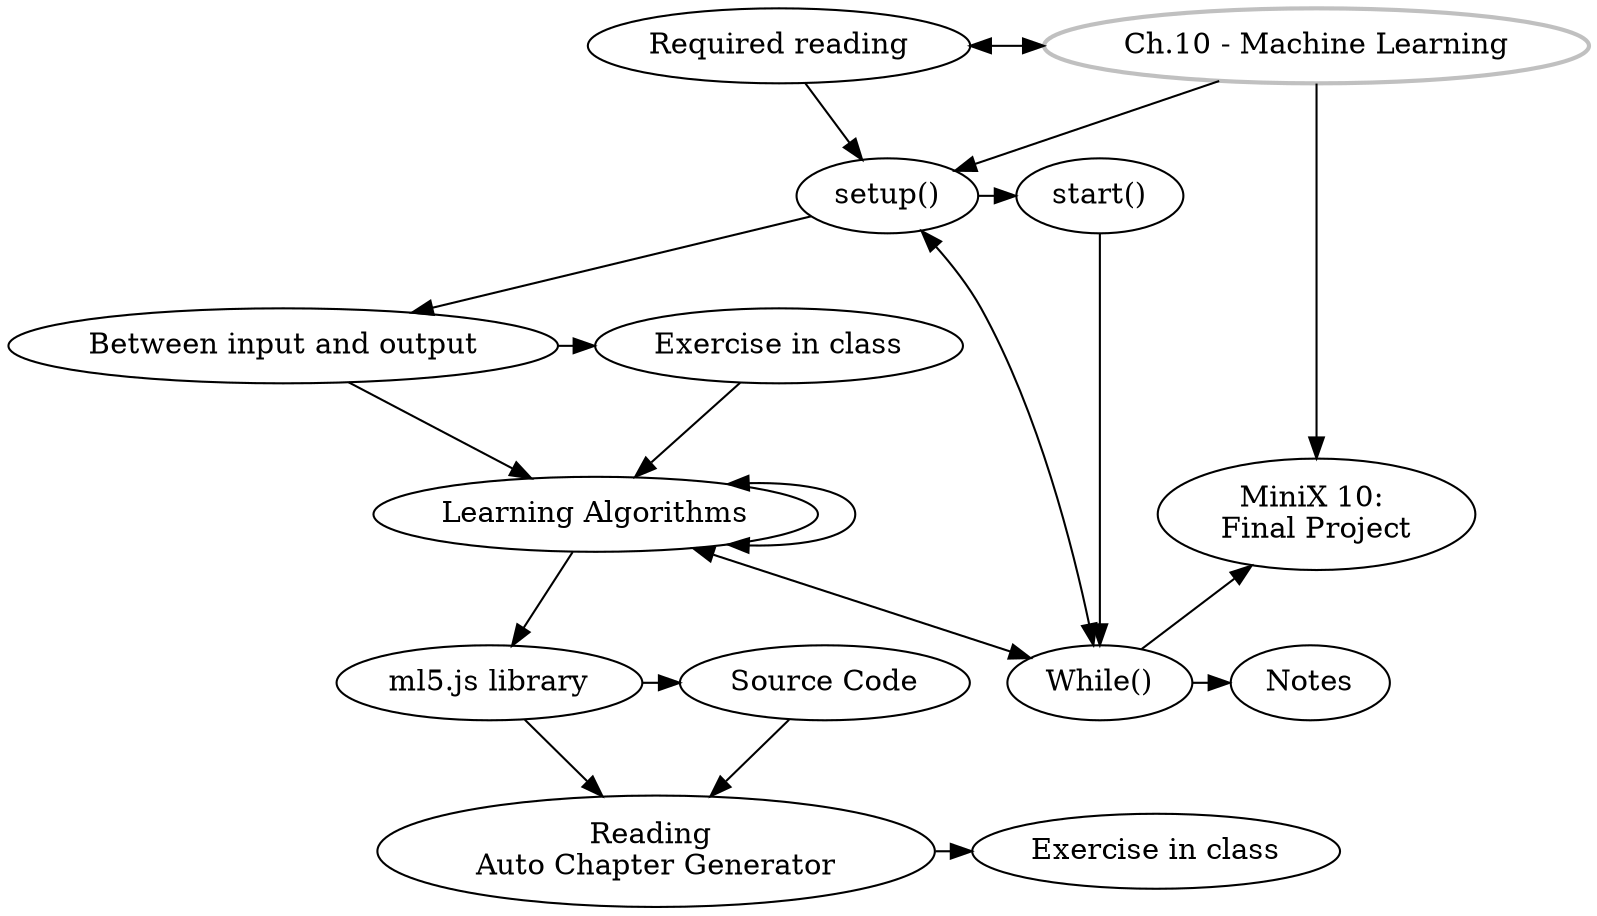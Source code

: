 digraph G {
//labels
GS [
label="Ch.10 - Machine Learning",
style=bold,
color=grey,
]

SU [label="setup()"]
ST [label="start()"]
IO [label="Between input and output"]
EiC [label="Exercise in class"]
LA [label="Learning Algorithms"]
ml5 [label="ml5.js library"]
SC [label="Source Code"]
RAG [label="Reading \nAuto Chapter Generator"]
EiC2 [label="Exercise in class"]
MW [label="While()"]
MX [label="MiniX 10: \nFinal Project"]
RR [label="Required reading"]
Notes [label="Notes"]

//rank

{rank = same; ml5, SC}
{rank = same; SU, ST}
{rank = same; EiC2, RAG}
{rank = same; MX, LA}
{rank = same; IO, EiC}
{rank = same; RR, GS}
//{rank = same; EiC, LA}
{rank = same; MW, Notes}

//graph
GS -> SU -> ST
SU-> IO -> EiC;
RR-> GS[dir=both, minlen=2];
SU -> MW [dir=both];
RR -> SU;
EiC -> LA ;
LA -> LA[dir=both];
LA-> MW [dir=both];
IO -> LA -> ml5 -> SC;
SC -> RAG -> EiC2;
ST -> MW -> Notes;
GS, MW -> MX;
ml5 -> RAG;
}
